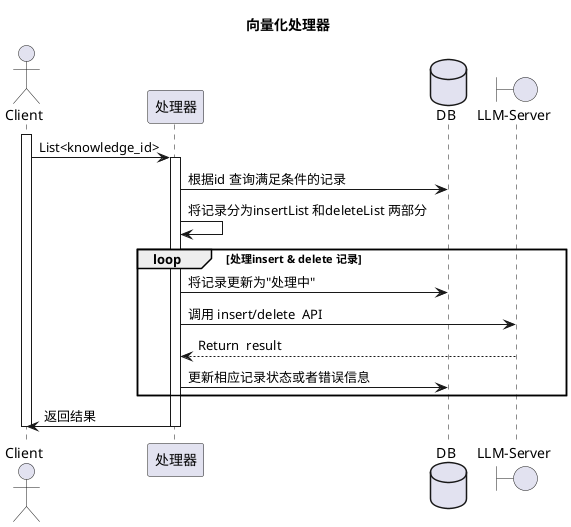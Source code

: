@startuml
title 向量化处理器

actor Client
participant "处理器" as Processor
database "DB" as DB
boundary "LLM-Server" as server

activate Client

Client -> Processor: List<knowledge_id>
activate Processor
Processor -> DB: 根据id 查询满足条件的记录
Processor -> Processor: 将记录分为insertList 和deleteList 两部分

loop  处理insert & delete 记录
    Processor -> DB: 将记录更新为"处理中"
    Processor -> server: 调用 insert/delete  API 
    server --> Processor: Return  result
    Processor -> DB: 更新相应记录状态或者错误信息
end

Processor -> Client: 返回结果
deactivate Processor
deactivate Client
@enduml
